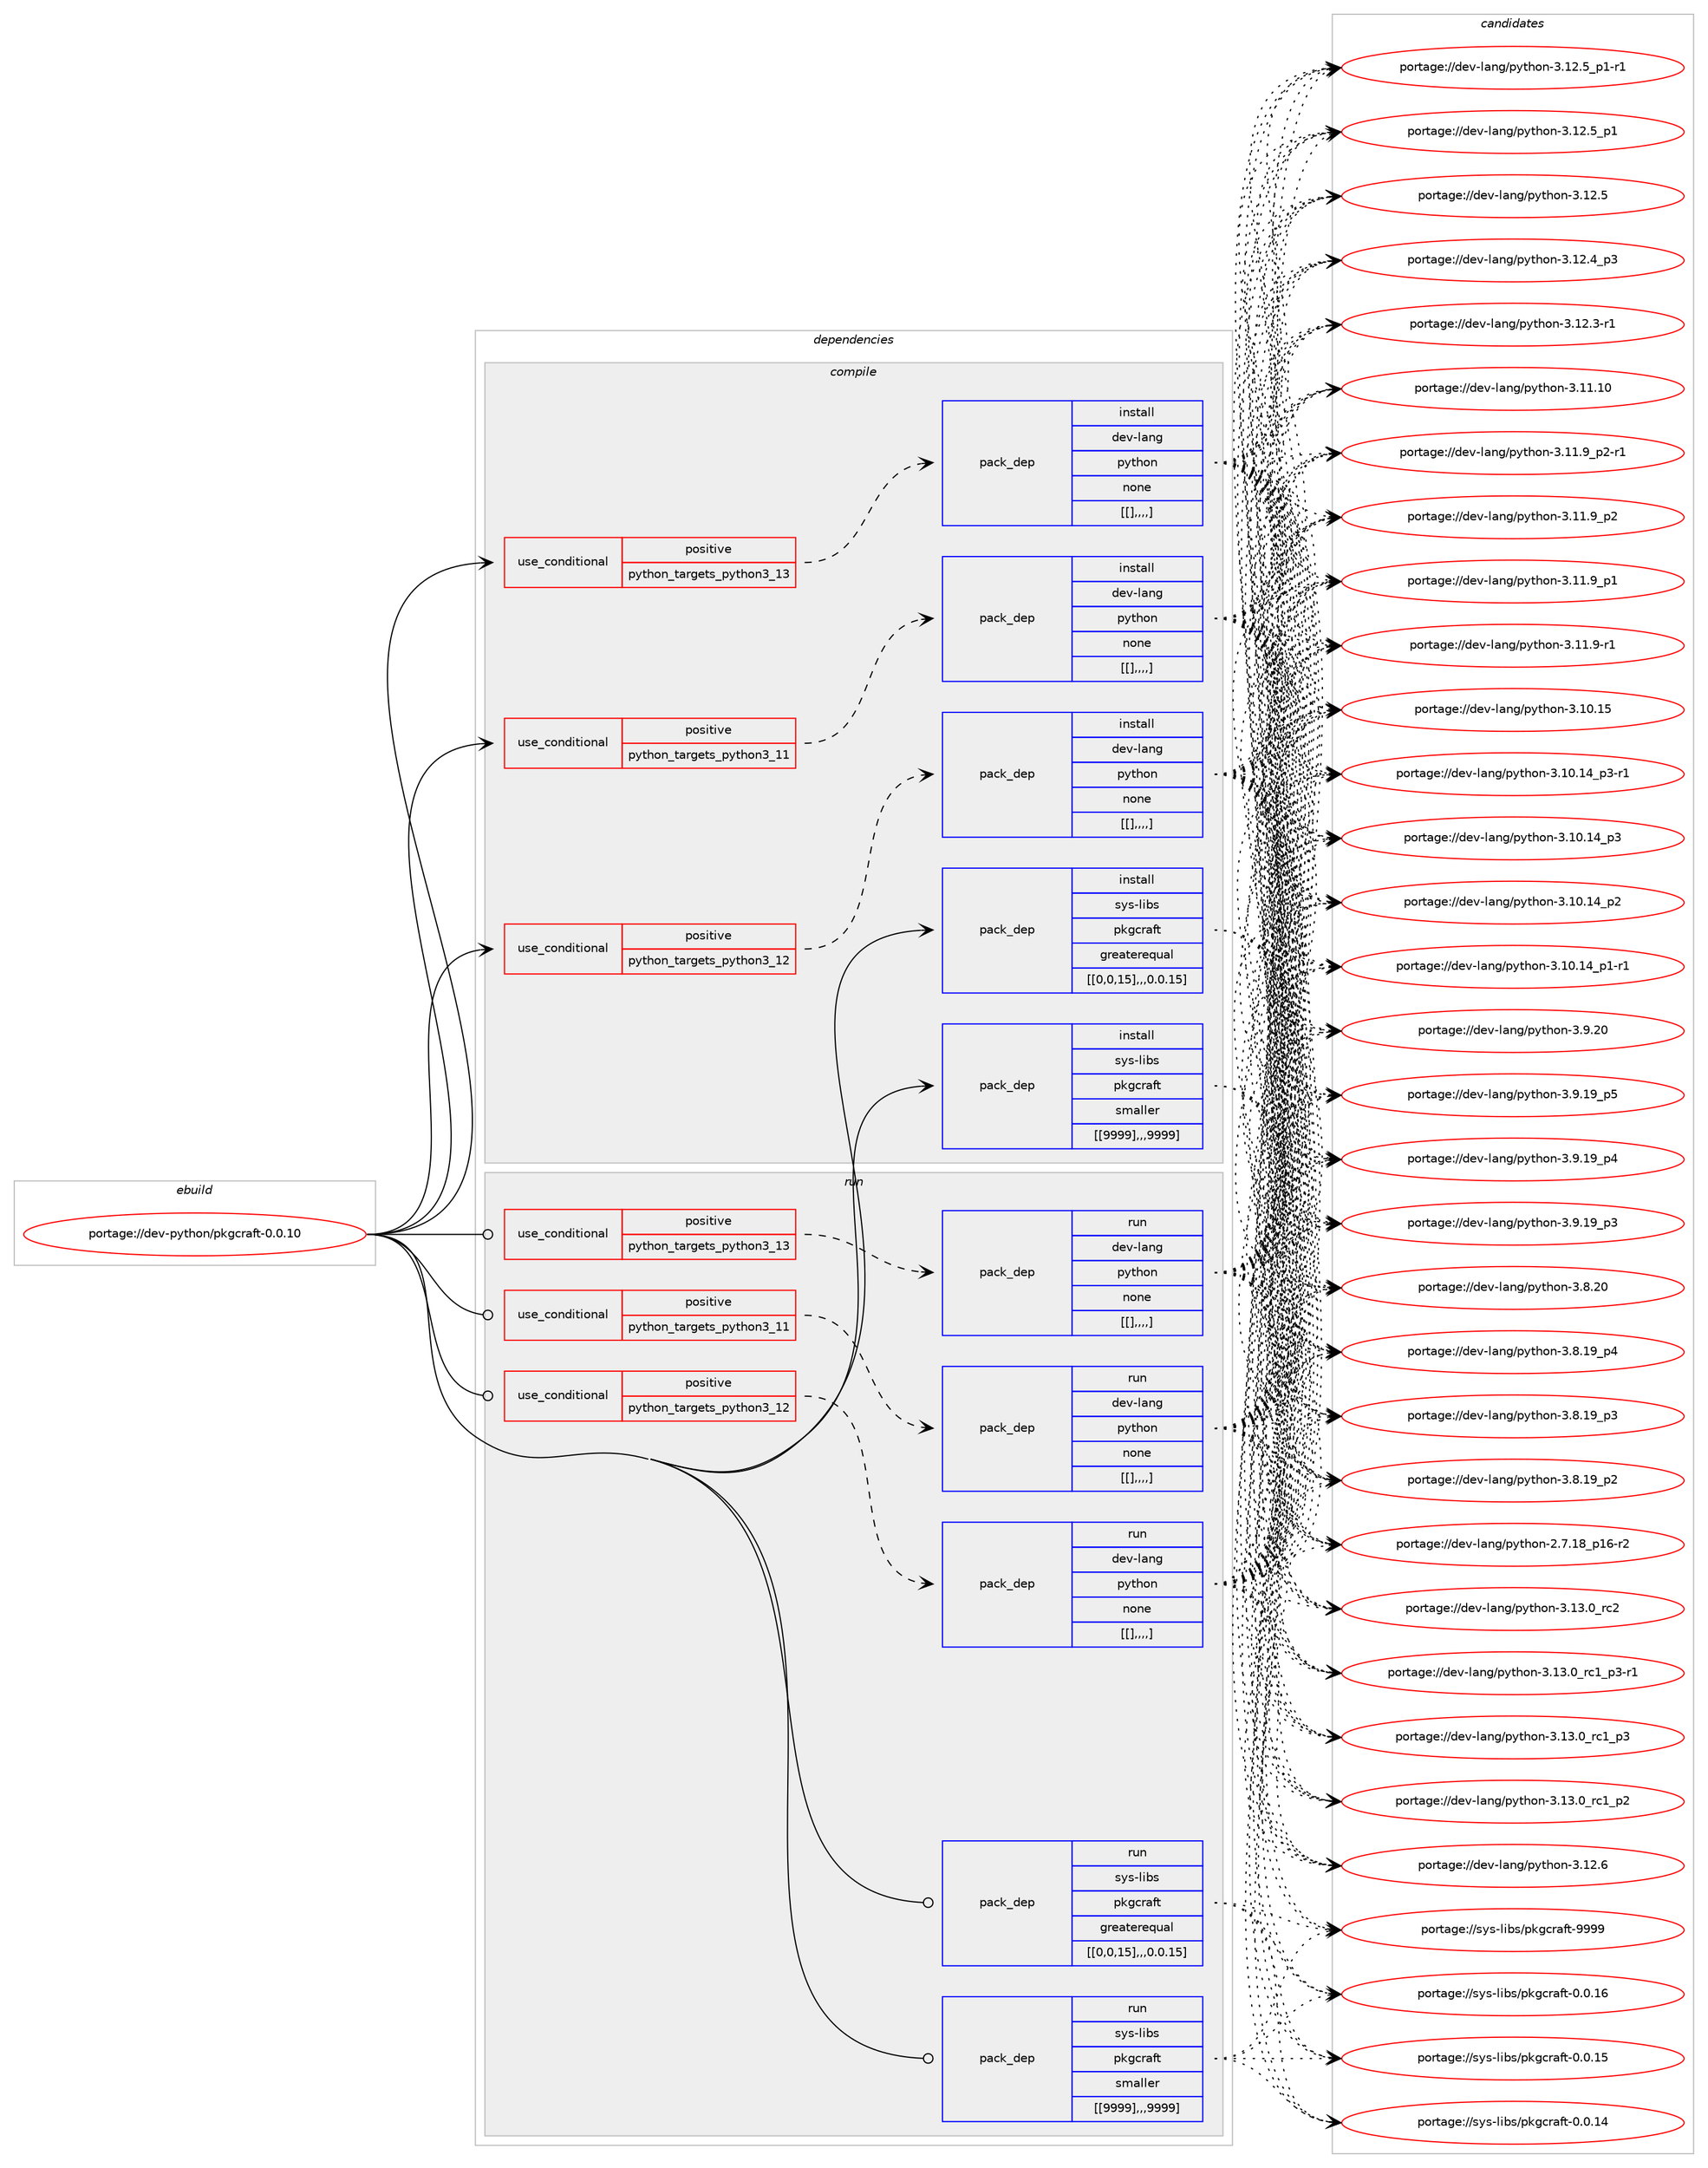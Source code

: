 digraph prolog {

# *************
# Graph options
# *************

newrank=true;
concentrate=true;
compound=true;
graph [rankdir=LR,fontname=Helvetica,fontsize=10,ranksep=1.5];#, ranksep=2.5, nodesep=0.2];
edge  [arrowhead=vee];
node  [fontname=Helvetica,fontsize=10];

# **********
# The ebuild
# **********

subgraph cluster_leftcol {
color=gray;
label=<<i>ebuild</i>>;
id [label="portage://dev-python/pkgcraft-0.0.10", color=red, width=4, href="../dev-python/pkgcraft-0.0.10.svg"];
}

# ****************
# The dependencies
# ****************

subgraph cluster_midcol {
color=gray;
label=<<i>dependencies</i>>;
subgraph cluster_compile {
fillcolor="#eeeeee";
style=filled;
label=<<i>compile</i>>;
subgraph cond36822 {
dependency155955 [label=<<TABLE BORDER="0" CELLBORDER="1" CELLSPACING="0" CELLPADDING="4"><TR><TD ROWSPAN="3" CELLPADDING="10">use_conditional</TD></TR><TR><TD>positive</TD></TR><TR><TD>python_targets_python3_11</TD></TR></TABLE>>, shape=none, color=red];
subgraph pack117913 {
dependency155956 [label=<<TABLE BORDER="0" CELLBORDER="1" CELLSPACING="0" CELLPADDING="4" WIDTH="220"><TR><TD ROWSPAN="6" CELLPADDING="30">pack_dep</TD></TR><TR><TD WIDTH="110">install</TD></TR><TR><TD>dev-lang</TD></TR><TR><TD>python</TD></TR><TR><TD>none</TD></TR><TR><TD>[[],,,,]</TD></TR></TABLE>>, shape=none, color=blue];
}
dependency155955:e -> dependency155956:w [weight=20,style="dashed",arrowhead="vee"];
}
id:e -> dependency155955:w [weight=20,style="solid",arrowhead="vee"];
subgraph cond36823 {
dependency155957 [label=<<TABLE BORDER="0" CELLBORDER="1" CELLSPACING="0" CELLPADDING="4"><TR><TD ROWSPAN="3" CELLPADDING="10">use_conditional</TD></TR><TR><TD>positive</TD></TR><TR><TD>python_targets_python3_12</TD></TR></TABLE>>, shape=none, color=red];
subgraph pack117914 {
dependency155958 [label=<<TABLE BORDER="0" CELLBORDER="1" CELLSPACING="0" CELLPADDING="4" WIDTH="220"><TR><TD ROWSPAN="6" CELLPADDING="30">pack_dep</TD></TR><TR><TD WIDTH="110">install</TD></TR><TR><TD>dev-lang</TD></TR><TR><TD>python</TD></TR><TR><TD>none</TD></TR><TR><TD>[[],,,,]</TD></TR></TABLE>>, shape=none, color=blue];
}
dependency155957:e -> dependency155958:w [weight=20,style="dashed",arrowhead="vee"];
}
id:e -> dependency155957:w [weight=20,style="solid",arrowhead="vee"];
subgraph cond36824 {
dependency155959 [label=<<TABLE BORDER="0" CELLBORDER="1" CELLSPACING="0" CELLPADDING="4"><TR><TD ROWSPAN="3" CELLPADDING="10">use_conditional</TD></TR><TR><TD>positive</TD></TR><TR><TD>python_targets_python3_13</TD></TR></TABLE>>, shape=none, color=red];
subgraph pack117915 {
dependency155960 [label=<<TABLE BORDER="0" CELLBORDER="1" CELLSPACING="0" CELLPADDING="4" WIDTH="220"><TR><TD ROWSPAN="6" CELLPADDING="30">pack_dep</TD></TR><TR><TD WIDTH="110">install</TD></TR><TR><TD>dev-lang</TD></TR><TR><TD>python</TD></TR><TR><TD>none</TD></TR><TR><TD>[[],,,,]</TD></TR></TABLE>>, shape=none, color=blue];
}
dependency155959:e -> dependency155960:w [weight=20,style="dashed",arrowhead="vee"];
}
id:e -> dependency155959:w [weight=20,style="solid",arrowhead="vee"];
subgraph pack117916 {
dependency155961 [label=<<TABLE BORDER="0" CELLBORDER="1" CELLSPACING="0" CELLPADDING="4" WIDTH="220"><TR><TD ROWSPAN="6" CELLPADDING="30">pack_dep</TD></TR><TR><TD WIDTH="110">install</TD></TR><TR><TD>sys-libs</TD></TR><TR><TD>pkgcraft</TD></TR><TR><TD>greaterequal</TD></TR><TR><TD>[[0,0,15],,,0.0.15]</TD></TR></TABLE>>, shape=none, color=blue];
}
id:e -> dependency155961:w [weight=20,style="solid",arrowhead="vee"];
subgraph pack117917 {
dependency155962 [label=<<TABLE BORDER="0" CELLBORDER="1" CELLSPACING="0" CELLPADDING="4" WIDTH="220"><TR><TD ROWSPAN="6" CELLPADDING="30">pack_dep</TD></TR><TR><TD WIDTH="110">install</TD></TR><TR><TD>sys-libs</TD></TR><TR><TD>pkgcraft</TD></TR><TR><TD>smaller</TD></TR><TR><TD>[[9999],,,9999]</TD></TR></TABLE>>, shape=none, color=blue];
}
id:e -> dependency155962:w [weight=20,style="solid",arrowhead="vee"];
}
subgraph cluster_compileandrun {
fillcolor="#eeeeee";
style=filled;
label=<<i>compile and run</i>>;
}
subgraph cluster_run {
fillcolor="#eeeeee";
style=filled;
label=<<i>run</i>>;
subgraph cond36825 {
dependency155963 [label=<<TABLE BORDER="0" CELLBORDER="1" CELLSPACING="0" CELLPADDING="4"><TR><TD ROWSPAN="3" CELLPADDING="10">use_conditional</TD></TR><TR><TD>positive</TD></TR><TR><TD>python_targets_python3_11</TD></TR></TABLE>>, shape=none, color=red];
subgraph pack117918 {
dependency155964 [label=<<TABLE BORDER="0" CELLBORDER="1" CELLSPACING="0" CELLPADDING="4" WIDTH="220"><TR><TD ROWSPAN="6" CELLPADDING="30">pack_dep</TD></TR><TR><TD WIDTH="110">run</TD></TR><TR><TD>dev-lang</TD></TR><TR><TD>python</TD></TR><TR><TD>none</TD></TR><TR><TD>[[],,,,]</TD></TR></TABLE>>, shape=none, color=blue];
}
dependency155963:e -> dependency155964:w [weight=20,style="dashed",arrowhead="vee"];
}
id:e -> dependency155963:w [weight=20,style="solid",arrowhead="odot"];
subgraph cond36826 {
dependency155965 [label=<<TABLE BORDER="0" CELLBORDER="1" CELLSPACING="0" CELLPADDING="4"><TR><TD ROWSPAN="3" CELLPADDING="10">use_conditional</TD></TR><TR><TD>positive</TD></TR><TR><TD>python_targets_python3_12</TD></TR></TABLE>>, shape=none, color=red];
subgraph pack117919 {
dependency155966 [label=<<TABLE BORDER="0" CELLBORDER="1" CELLSPACING="0" CELLPADDING="4" WIDTH="220"><TR><TD ROWSPAN="6" CELLPADDING="30">pack_dep</TD></TR><TR><TD WIDTH="110">run</TD></TR><TR><TD>dev-lang</TD></TR><TR><TD>python</TD></TR><TR><TD>none</TD></TR><TR><TD>[[],,,,]</TD></TR></TABLE>>, shape=none, color=blue];
}
dependency155965:e -> dependency155966:w [weight=20,style="dashed",arrowhead="vee"];
}
id:e -> dependency155965:w [weight=20,style="solid",arrowhead="odot"];
subgraph cond36827 {
dependency155967 [label=<<TABLE BORDER="0" CELLBORDER="1" CELLSPACING="0" CELLPADDING="4"><TR><TD ROWSPAN="3" CELLPADDING="10">use_conditional</TD></TR><TR><TD>positive</TD></TR><TR><TD>python_targets_python3_13</TD></TR></TABLE>>, shape=none, color=red];
subgraph pack117920 {
dependency155968 [label=<<TABLE BORDER="0" CELLBORDER="1" CELLSPACING="0" CELLPADDING="4" WIDTH="220"><TR><TD ROWSPAN="6" CELLPADDING="30">pack_dep</TD></TR><TR><TD WIDTH="110">run</TD></TR><TR><TD>dev-lang</TD></TR><TR><TD>python</TD></TR><TR><TD>none</TD></TR><TR><TD>[[],,,,]</TD></TR></TABLE>>, shape=none, color=blue];
}
dependency155967:e -> dependency155968:w [weight=20,style="dashed",arrowhead="vee"];
}
id:e -> dependency155967:w [weight=20,style="solid",arrowhead="odot"];
subgraph pack117921 {
dependency155969 [label=<<TABLE BORDER="0" CELLBORDER="1" CELLSPACING="0" CELLPADDING="4" WIDTH="220"><TR><TD ROWSPAN="6" CELLPADDING="30">pack_dep</TD></TR><TR><TD WIDTH="110">run</TD></TR><TR><TD>sys-libs</TD></TR><TR><TD>pkgcraft</TD></TR><TR><TD>greaterequal</TD></TR><TR><TD>[[0,0,15],,,0.0.15]</TD></TR></TABLE>>, shape=none, color=blue];
}
id:e -> dependency155969:w [weight=20,style="solid",arrowhead="odot"];
subgraph pack117922 {
dependency155970 [label=<<TABLE BORDER="0" CELLBORDER="1" CELLSPACING="0" CELLPADDING="4" WIDTH="220"><TR><TD ROWSPAN="6" CELLPADDING="30">pack_dep</TD></TR><TR><TD WIDTH="110">run</TD></TR><TR><TD>sys-libs</TD></TR><TR><TD>pkgcraft</TD></TR><TR><TD>smaller</TD></TR><TR><TD>[[9999],,,9999]</TD></TR></TABLE>>, shape=none, color=blue];
}
id:e -> dependency155970:w [weight=20,style="solid",arrowhead="odot"];
}
}

# **************
# The candidates
# **************

subgraph cluster_choices {
rank=same;
color=gray;
label=<<i>candidates</i>>;

subgraph choice117913 {
color=black;
nodesep=1;
choice10010111845108971101034711212111610411111045514649514648951149950 [label="portage://dev-lang/python-3.13.0_rc2", color=red, width=4,href="../dev-lang/python-3.13.0_rc2.svg"];
choice1001011184510897110103471121211161041111104551464951464895114994995112514511449 [label="portage://dev-lang/python-3.13.0_rc1_p3-r1", color=red, width=4,href="../dev-lang/python-3.13.0_rc1_p3-r1.svg"];
choice100101118451089711010347112121116104111110455146495146489511499499511251 [label="portage://dev-lang/python-3.13.0_rc1_p3", color=red, width=4,href="../dev-lang/python-3.13.0_rc1_p3.svg"];
choice100101118451089711010347112121116104111110455146495146489511499499511250 [label="portage://dev-lang/python-3.13.0_rc1_p2", color=red, width=4,href="../dev-lang/python-3.13.0_rc1_p2.svg"];
choice10010111845108971101034711212111610411111045514649504654 [label="portage://dev-lang/python-3.12.6", color=red, width=4,href="../dev-lang/python-3.12.6.svg"];
choice1001011184510897110103471121211161041111104551464950465395112494511449 [label="portage://dev-lang/python-3.12.5_p1-r1", color=red, width=4,href="../dev-lang/python-3.12.5_p1-r1.svg"];
choice100101118451089711010347112121116104111110455146495046539511249 [label="portage://dev-lang/python-3.12.5_p1", color=red, width=4,href="../dev-lang/python-3.12.5_p1.svg"];
choice10010111845108971101034711212111610411111045514649504653 [label="portage://dev-lang/python-3.12.5", color=red, width=4,href="../dev-lang/python-3.12.5.svg"];
choice100101118451089711010347112121116104111110455146495046529511251 [label="portage://dev-lang/python-3.12.4_p3", color=red, width=4,href="../dev-lang/python-3.12.4_p3.svg"];
choice100101118451089711010347112121116104111110455146495046514511449 [label="portage://dev-lang/python-3.12.3-r1", color=red, width=4,href="../dev-lang/python-3.12.3-r1.svg"];
choice1001011184510897110103471121211161041111104551464949464948 [label="portage://dev-lang/python-3.11.10", color=red, width=4,href="../dev-lang/python-3.11.10.svg"];
choice1001011184510897110103471121211161041111104551464949465795112504511449 [label="portage://dev-lang/python-3.11.9_p2-r1", color=red, width=4,href="../dev-lang/python-3.11.9_p2-r1.svg"];
choice100101118451089711010347112121116104111110455146494946579511250 [label="portage://dev-lang/python-3.11.9_p2", color=red, width=4,href="../dev-lang/python-3.11.9_p2.svg"];
choice100101118451089711010347112121116104111110455146494946579511249 [label="portage://dev-lang/python-3.11.9_p1", color=red, width=4,href="../dev-lang/python-3.11.9_p1.svg"];
choice100101118451089711010347112121116104111110455146494946574511449 [label="portage://dev-lang/python-3.11.9-r1", color=red, width=4,href="../dev-lang/python-3.11.9-r1.svg"];
choice1001011184510897110103471121211161041111104551464948464953 [label="portage://dev-lang/python-3.10.15", color=red, width=4,href="../dev-lang/python-3.10.15.svg"];
choice100101118451089711010347112121116104111110455146494846495295112514511449 [label="portage://dev-lang/python-3.10.14_p3-r1", color=red, width=4,href="../dev-lang/python-3.10.14_p3-r1.svg"];
choice10010111845108971101034711212111610411111045514649484649529511251 [label="portage://dev-lang/python-3.10.14_p3", color=red, width=4,href="../dev-lang/python-3.10.14_p3.svg"];
choice10010111845108971101034711212111610411111045514649484649529511250 [label="portage://dev-lang/python-3.10.14_p2", color=red, width=4,href="../dev-lang/python-3.10.14_p2.svg"];
choice100101118451089711010347112121116104111110455146494846495295112494511449 [label="portage://dev-lang/python-3.10.14_p1-r1", color=red, width=4,href="../dev-lang/python-3.10.14_p1-r1.svg"];
choice10010111845108971101034711212111610411111045514657465048 [label="portage://dev-lang/python-3.9.20", color=red, width=4,href="../dev-lang/python-3.9.20.svg"];
choice100101118451089711010347112121116104111110455146574649579511253 [label="portage://dev-lang/python-3.9.19_p5", color=red, width=4,href="../dev-lang/python-3.9.19_p5.svg"];
choice100101118451089711010347112121116104111110455146574649579511252 [label="portage://dev-lang/python-3.9.19_p4", color=red, width=4,href="../dev-lang/python-3.9.19_p4.svg"];
choice100101118451089711010347112121116104111110455146574649579511251 [label="portage://dev-lang/python-3.9.19_p3", color=red, width=4,href="../dev-lang/python-3.9.19_p3.svg"];
choice10010111845108971101034711212111610411111045514656465048 [label="portage://dev-lang/python-3.8.20", color=red, width=4,href="../dev-lang/python-3.8.20.svg"];
choice100101118451089711010347112121116104111110455146564649579511252 [label="portage://dev-lang/python-3.8.19_p4", color=red, width=4,href="../dev-lang/python-3.8.19_p4.svg"];
choice100101118451089711010347112121116104111110455146564649579511251 [label="portage://dev-lang/python-3.8.19_p3", color=red, width=4,href="../dev-lang/python-3.8.19_p3.svg"];
choice100101118451089711010347112121116104111110455146564649579511250 [label="portage://dev-lang/python-3.8.19_p2", color=red, width=4,href="../dev-lang/python-3.8.19_p2.svg"];
choice100101118451089711010347112121116104111110455046554649569511249544511450 [label="portage://dev-lang/python-2.7.18_p16-r2", color=red, width=4,href="../dev-lang/python-2.7.18_p16-r2.svg"];
dependency155956:e -> choice10010111845108971101034711212111610411111045514649514648951149950:w [style=dotted,weight="100"];
dependency155956:e -> choice1001011184510897110103471121211161041111104551464951464895114994995112514511449:w [style=dotted,weight="100"];
dependency155956:e -> choice100101118451089711010347112121116104111110455146495146489511499499511251:w [style=dotted,weight="100"];
dependency155956:e -> choice100101118451089711010347112121116104111110455146495146489511499499511250:w [style=dotted,weight="100"];
dependency155956:e -> choice10010111845108971101034711212111610411111045514649504654:w [style=dotted,weight="100"];
dependency155956:e -> choice1001011184510897110103471121211161041111104551464950465395112494511449:w [style=dotted,weight="100"];
dependency155956:e -> choice100101118451089711010347112121116104111110455146495046539511249:w [style=dotted,weight="100"];
dependency155956:e -> choice10010111845108971101034711212111610411111045514649504653:w [style=dotted,weight="100"];
dependency155956:e -> choice100101118451089711010347112121116104111110455146495046529511251:w [style=dotted,weight="100"];
dependency155956:e -> choice100101118451089711010347112121116104111110455146495046514511449:w [style=dotted,weight="100"];
dependency155956:e -> choice1001011184510897110103471121211161041111104551464949464948:w [style=dotted,weight="100"];
dependency155956:e -> choice1001011184510897110103471121211161041111104551464949465795112504511449:w [style=dotted,weight="100"];
dependency155956:e -> choice100101118451089711010347112121116104111110455146494946579511250:w [style=dotted,weight="100"];
dependency155956:e -> choice100101118451089711010347112121116104111110455146494946579511249:w [style=dotted,weight="100"];
dependency155956:e -> choice100101118451089711010347112121116104111110455146494946574511449:w [style=dotted,weight="100"];
dependency155956:e -> choice1001011184510897110103471121211161041111104551464948464953:w [style=dotted,weight="100"];
dependency155956:e -> choice100101118451089711010347112121116104111110455146494846495295112514511449:w [style=dotted,weight="100"];
dependency155956:e -> choice10010111845108971101034711212111610411111045514649484649529511251:w [style=dotted,weight="100"];
dependency155956:e -> choice10010111845108971101034711212111610411111045514649484649529511250:w [style=dotted,weight="100"];
dependency155956:e -> choice100101118451089711010347112121116104111110455146494846495295112494511449:w [style=dotted,weight="100"];
dependency155956:e -> choice10010111845108971101034711212111610411111045514657465048:w [style=dotted,weight="100"];
dependency155956:e -> choice100101118451089711010347112121116104111110455146574649579511253:w [style=dotted,weight="100"];
dependency155956:e -> choice100101118451089711010347112121116104111110455146574649579511252:w [style=dotted,weight="100"];
dependency155956:e -> choice100101118451089711010347112121116104111110455146574649579511251:w [style=dotted,weight="100"];
dependency155956:e -> choice10010111845108971101034711212111610411111045514656465048:w [style=dotted,weight="100"];
dependency155956:e -> choice100101118451089711010347112121116104111110455146564649579511252:w [style=dotted,weight="100"];
dependency155956:e -> choice100101118451089711010347112121116104111110455146564649579511251:w [style=dotted,weight="100"];
dependency155956:e -> choice100101118451089711010347112121116104111110455146564649579511250:w [style=dotted,weight="100"];
dependency155956:e -> choice100101118451089711010347112121116104111110455046554649569511249544511450:w [style=dotted,weight="100"];
}
subgraph choice117914 {
color=black;
nodesep=1;
choice10010111845108971101034711212111610411111045514649514648951149950 [label="portage://dev-lang/python-3.13.0_rc2", color=red, width=4,href="../dev-lang/python-3.13.0_rc2.svg"];
choice1001011184510897110103471121211161041111104551464951464895114994995112514511449 [label="portage://dev-lang/python-3.13.0_rc1_p3-r1", color=red, width=4,href="../dev-lang/python-3.13.0_rc1_p3-r1.svg"];
choice100101118451089711010347112121116104111110455146495146489511499499511251 [label="portage://dev-lang/python-3.13.0_rc1_p3", color=red, width=4,href="../dev-lang/python-3.13.0_rc1_p3.svg"];
choice100101118451089711010347112121116104111110455146495146489511499499511250 [label="portage://dev-lang/python-3.13.0_rc1_p2", color=red, width=4,href="../dev-lang/python-3.13.0_rc1_p2.svg"];
choice10010111845108971101034711212111610411111045514649504654 [label="portage://dev-lang/python-3.12.6", color=red, width=4,href="../dev-lang/python-3.12.6.svg"];
choice1001011184510897110103471121211161041111104551464950465395112494511449 [label="portage://dev-lang/python-3.12.5_p1-r1", color=red, width=4,href="../dev-lang/python-3.12.5_p1-r1.svg"];
choice100101118451089711010347112121116104111110455146495046539511249 [label="portage://dev-lang/python-3.12.5_p1", color=red, width=4,href="../dev-lang/python-3.12.5_p1.svg"];
choice10010111845108971101034711212111610411111045514649504653 [label="portage://dev-lang/python-3.12.5", color=red, width=4,href="../dev-lang/python-3.12.5.svg"];
choice100101118451089711010347112121116104111110455146495046529511251 [label="portage://dev-lang/python-3.12.4_p3", color=red, width=4,href="../dev-lang/python-3.12.4_p3.svg"];
choice100101118451089711010347112121116104111110455146495046514511449 [label="portage://dev-lang/python-3.12.3-r1", color=red, width=4,href="../dev-lang/python-3.12.3-r1.svg"];
choice1001011184510897110103471121211161041111104551464949464948 [label="portage://dev-lang/python-3.11.10", color=red, width=4,href="../dev-lang/python-3.11.10.svg"];
choice1001011184510897110103471121211161041111104551464949465795112504511449 [label="portage://dev-lang/python-3.11.9_p2-r1", color=red, width=4,href="../dev-lang/python-3.11.9_p2-r1.svg"];
choice100101118451089711010347112121116104111110455146494946579511250 [label="portage://dev-lang/python-3.11.9_p2", color=red, width=4,href="../dev-lang/python-3.11.9_p2.svg"];
choice100101118451089711010347112121116104111110455146494946579511249 [label="portage://dev-lang/python-3.11.9_p1", color=red, width=4,href="../dev-lang/python-3.11.9_p1.svg"];
choice100101118451089711010347112121116104111110455146494946574511449 [label="portage://dev-lang/python-3.11.9-r1", color=red, width=4,href="../dev-lang/python-3.11.9-r1.svg"];
choice1001011184510897110103471121211161041111104551464948464953 [label="portage://dev-lang/python-3.10.15", color=red, width=4,href="../dev-lang/python-3.10.15.svg"];
choice100101118451089711010347112121116104111110455146494846495295112514511449 [label="portage://dev-lang/python-3.10.14_p3-r1", color=red, width=4,href="../dev-lang/python-3.10.14_p3-r1.svg"];
choice10010111845108971101034711212111610411111045514649484649529511251 [label="portage://dev-lang/python-3.10.14_p3", color=red, width=4,href="../dev-lang/python-3.10.14_p3.svg"];
choice10010111845108971101034711212111610411111045514649484649529511250 [label="portage://dev-lang/python-3.10.14_p2", color=red, width=4,href="../dev-lang/python-3.10.14_p2.svg"];
choice100101118451089711010347112121116104111110455146494846495295112494511449 [label="portage://dev-lang/python-3.10.14_p1-r1", color=red, width=4,href="../dev-lang/python-3.10.14_p1-r1.svg"];
choice10010111845108971101034711212111610411111045514657465048 [label="portage://dev-lang/python-3.9.20", color=red, width=4,href="../dev-lang/python-3.9.20.svg"];
choice100101118451089711010347112121116104111110455146574649579511253 [label="portage://dev-lang/python-3.9.19_p5", color=red, width=4,href="../dev-lang/python-3.9.19_p5.svg"];
choice100101118451089711010347112121116104111110455146574649579511252 [label="portage://dev-lang/python-3.9.19_p4", color=red, width=4,href="../dev-lang/python-3.9.19_p4.svg"];
choice100101118451089711010347112121116104111110455146574649579511251 [label="portage://dev-lang/python-3.9.19_p3", color=red, width=4,href="../dev-lang/python-3.9.19_p3.svg"];
choice10010111845108971101034711212111610411111045514656465048 [label="portage://dev-lang/python-3.8.20", color=red, width=4,href="../dev-lang/python-3.8.20.svg"];
choice100101118451089711010347112121116104111110455146564649579511252 [label="portage://dev-lang/python-3.8.19_p4", color=red, width=4,href="../dev-lang/python-3.8.19_p4.svg"];
choice100101118451089711010347112121116104111110455146564649579511251 [label="portage://dev-lang/python-3.8.19_p3", color=red, width=4,href="../dev-lang/python-3.8.19_p3.svg"];
choice100101118451089711010347112121116104111110455146564649579511250 [label="portage://dev-lang/python-3.8.19_p2", color=red, width=4,href="../dev-lang/python-3.8.19_p2.svg"];
choice100101118451089711010347112121116104111110455046554649569511249544511450 [label="portage://dev-lang/python-2.7.18_p16-r2", color=red, width=4,href="../dev-lang/python-2.7.18_p16-r2.svg"];
dependency155958:e -> choice10010111845108971101034711212111610411111045514649514648951149950:w [style=dotted,weight="100"];
dependency155958:e -> choice1001011184510897110103471121211161041111104551464951464895114994995112514511449:w [style=dotted,weight="100"];
dependency155958:e -> choice100101118451089711010347112121116104111110455146495146489511499499511251:w [style=dotted,weight="100"];
dependency155958:e -> choice100101118451089711010347112121116104111110455146495146489511499499511250:w [style=dotted,weight="100"];
dependency155958:e -> choice10010111845108971101034711212111610411111045514649504654:w [style=dotted,weight="100"];
dependency155958:e -> choice1001011184510897110103471121211161041111104551464950465395112494511449:w [style=dotted,weight="100"];
dependency155958:e -> choice100101118451089711010347112121116104111110455146495046539511249:w [style=dotted,weight="100"];
dependency155958:e -> choice10010111845108971101034711212111610411111045514649504653:w [style=dotted,weight="100"];
dependency155958:e -> choice100101118451089711010347112121116104111110455146495046529511251:w [style=dotted,weight="100"];
dependency155958:e -> choice100101118451089711010347112121116104111110455146495046514511449:w [style=dotted,weight="100"];
dependency155958:e -> choice1001011184510897110103471121211161041111104551464949464948:w [style=dotted,weight="100"];
dependency155958:e -> choice1001011184510897110103471121211161041111104551464949465795112504511449:w [style=dotted,weight="100"];
dependency155958:e -> choice100101118451089711010347112121116104111110455146494946579511250:w [style=dotted,weight="100"];
dependency155958:e -> choice100101118451089711010347112121116104111110455146494946579511249:w [style=dotted,weight="100"];
dependency155958:e -> choice100101118451089711010347112121116104111110455146494946574511449:w [style=dotted,weight="100"];
dependency155958:e -> choice1001011184510897110103471121211161041111104551464948464953:w [style=dotted,weight="100"];
dependency155958:e -> choice100101118451089711010347112121116104111110455146494846495295112514511449:w [style=dotted,weight="100"];
dependency155958:e -> choice10010111845108971101034711212111610411111045514649484649529511251:w [style=dotted,weight="100"];
dependency155958:e -> choice10010111845108971101034711212111610411111045514649484649529511250:w [style=dotted,weight="100"];
dependency155958:e -> choice100101118451089711010347112121116104111110455146494846495295112494511449:w [style=dotted,weight="100"];
dependency155958:e -> choice10010111845108971101034711212111610411111045514657465048:w [style=dotted,weight="100"];
dependency155958:e -> choice100101118451089711010347112121116104111110455146574649579511253:w [style=dotted,weight="100"];
dependency155958:e -> choice100101118451089711010347112121116104111110455146574649579511252:w [style=dotted,weight="100"];
dependency155958:e -> choice100101118451089711010347112121116104111110455146574649579511251:w [style=dotted,weight="100"];
dependency155958:e -> choice10010111845108971101034711212111610411111045514656465048:w [style=dotted,weight="100"];
dependency155958:e -> choice100101118451089711010347112121116104111110455146564649579511252:w [style=dotted,weight="100"];
dependency155958:e -> choice100101118451089711010347112121116104111110455146564649579511251:w [style=dotted,weight="100"];
dependency155958:e -> choice100101118451089711010347112121116104111110455146564649579511250:w [style=dotted,weight="100"];
dependency155958:e -> choice100101118451089711010347112121116104111110455046554649569511249544511450:w [style=dotted,weight="100"];
}
subgraph choice117915 {
color=black;
nodesep=1;
choice10010111845108971101034711212111610411111045514649514648951149950 [label="portage://dev-lang/python-3.13.0_rc2", color=red, width=4,href="../dev-lang/python-3.13.0_rc2.svg"];
choice1001011184510897110103471121211161041111104551464951464895114994995112514511449 [label="portage://dev-lang/python-3.13.0_rc1_p3-r1", color=red, width=4,href="../dev-lang/python-3.13.0_rc1_p3-r1.svg"];
choice100101118451089711010347112121116104111110455146495146489511499499511251 [label="portage://dev-lang/python-3.13.0_rc1_p3", color=red, width=4,href="../dev-lang/python-3.13.0_rc1_p3.svg"];
choice100101118451089711010347112121116104111110455146495146489511499499511250 [label="portage://dev-lang/python-3.13.0_rc1_p2", color=red, width=4,href="../dev-lang/python-3.13.0_rc1_p2.svg"];
choice10010111845108971101034711212111610411111045514649504654 [label="portage://dev-lang/python-3.12.6", color=red, width=4,href="../dev-lang/python-3.12.6.svg"];
choice1001011184510897110103471121211161041111104551464950465395112494511449 [label="portage://dev-lang/python-3.12.5_p1-r1", color=red, width=4,href="../dev-lang/python-3.12.5_p1-r1.svg"];
choice100101118451089711010347112121116104111110455146495046539511249 [label="portage://dev-lang/python-3.12.5_p1", color=red, width=4,href="../dev-lang/python-3.12.5_p1.svg"];
choice10010111845108971101034711212111610411111045514649504653 [label="portage://dev-lang/python-3.12.5", color=red, width=4,href="../dev-lang/python-3.12.5.svg"];
choice100101118451089711010347112121116104111110455146495046529511251 [label="portage://dev-lang/python-3.12.4_p3", color=red, width=4,href="../dev-lang/python-3.12.4_p3.svg"];
choice100101118451089711010347112121116104111110455146495046514511449 [label="portage://dev-lang/python-3.12.3-r1", color=red, width=4,href="../dev-lang/python-3.12.3-r1.svg"];
choice1001011184510897110103471121211161041111104551464949464948 [label="portage://dev-lang/python-3.11.10", color=red, width=4,href="../dev-lang/python-3.11.10.svg"];
choice1001011184510897110103471121211161041111104551464949465795112504511449 [label="portage://dev-lang/python-3.11.9_p2-r1", color=red, width=4,href="../dev-lang/python-3.11.9_p2-r1.svg"];
choice100101118451089711010347112121116104111110455146494946579511250 [label="portage://dev-lang/python-3.11.9_p2", color=red, width=4,href="../dev-lang/python-3.11.9_p2.svg"];
choice100101118451089711010347112121116104111110455146494946579511249 [label="portage://dev-lang/python-3.11.9_p1", color=red, width=4,href="../dev-lang/python-3.11.9_p1.svg"];
choice100101118451089711010347112121116104111110455146494946574511449 [label="portage://dev-lang/python-3.11.9-r1", color=red, width=4,href="../dev-lang/python-3.11.9-r1.svg"];
choice1001011184510897110103471121211161041111104551464948464953 [label="portage://dev-lang/python-3.10.15", color=red, width=4,href="../dev-lang/python-3.10.15.svg"];
choice100101118451089711010347112121116104111110455146494846495295112514511449 [label="portage://dev-lang/python-3.10.14_p3-r1", color=red, width=4,href="../dev-lang/python-3.10.14_p3-r1.svg"];
choice10010111845108971101034711212111610411111045514649484649529511251 [label="portage://dev-lang/python-3.10.14_p3", color=red, width=4,href="../dev-lang/python-3.10.14_p3.svg"];
choice10010111845108971101034711212111610411111045514649484649529511250 [label="portage://dev-lang/python-3.10.14_p2", color=red, width=4,href="../dev-lang/python-3.10.14_p2.svg"];
choice100101118451089711010347112121116104111110455146494846495295112494511449 [label="portage://dev-lang/python-3.10.14_p1-r1", color=red, width=4,href="../dev-lang/python-3.10.14_p1-r1.svg"];
choice10010111845108971101034711212111610411111045514657465048 [label="portage://dev-lang/python-3.9.20", color=red, width=4,href="../dev-lang/python-3.9.20.svg"];
choice100101118451089711010347112121116104111110455146574649579511253 [label="portage://dev-lang/python-3.9.19_p5", color=red, width=4,href="../dev-lang/python-3.9.19_p5.svg"];
choice100101118451089711010347112121116104111110455146574649579511252 [label="portage://dev-lang/python-3.9.19_p4", color=red, width=4,href="../dev-lang/python-3.9.19_p4.svg"];
choice100101118451089711010347112121116104111110455146574649579511251 [label="portage://dev-lang/python-3.9.19_p3", color=red, width=4,href="../dev-lang/python-3.9.19_p3.svg"];
choice10010111845108971101034711212111610411111045514656465048 [label="portage://dev-lang/python-3.8.20", color=red, width=4,href="../dev-lang/python-3.8.20.svg"];
choice100101118451089711010347112121116104111110455146564649579511252 [label="portage://dev-lang/python-3.8.19_p4", color=red, width=4,href="../dev-lang/python-3.8.19_p4.svg"];
choice100101118451089711010347112121116104111110455146564649579511251 [label="portage://dev-lang/python-3.8.19_p3", color=red, width=4,href="../dev-lang/python-3.8.19_p3.svg"];
choice100101118451089711010347112121116104111110455146564649579511250 [label="portage://dev-lang/python-3.8.19_p2", color=red, width=4,href="../dev-lang/python-3.8.19_p2.svg"];
choice100101118451089711010347112121116104111110455046554649569511249544511450 [label="portage://dev-lang/python-2.7.18_p16-r2", color=red, width=4,href="../dev-lang/python-2.7.18_p16-r2.svg"];
dependency155960:e -> choice10010111845108971101034711212111610411111045514649514648951149950:w [style=dotted,weight="100"];
dependency155960:e -> choice1001011184510897110103471121211161041111104551464951464895114994995112514511449:w [style=dotted,weight="100"];
dependency155960:e -> choice100101118451089711010347112121116104111110455146495146489511499499511251:w [style=dotted,weight="100"];
dependency155960:e -> choice100101118451089711010347112121116104111110455146495146489511499499511250:w [style=dotted,weight="100"];
dependency155960:e -> choice10010111845108971101034711212111610411111045514649504654:w [style=dotted,weight="100"];
dependency155960:e -> choice1001011184510897110103471121211161041111104551464950465395112494511449:w [style=dotted,weight="100"];
dependency155960:e -> choice100101118451089711010347112121116104111110455146495046539511249:w [style=dotted,weight="100"];
dependency155960:e -> choice10010111845108971101034711212111610411111045514649504653:w [style=dotted,weight="100"];
dependency155960:e -> choice100101118451089711010347112121116104111110455146495046529511251:w [style=dotted,weight="100"];
dependency155960:e -> choice100101118451089711010347112121116104111110455146495046514511449:w [style=dotted,weight="100"];
dependency155960:e -> choice1001011184510897110103471121211161041111104551464949464948:w [style=dotted,weight="100"];
dependency155960:e -> choice1001011184510897110103471121211161041111104551464949465795112504511449:w [style=dotted,weight="100"];
dependency155960:e -> choice100101118451089711010347112121116104111110455146494946579511250:w [style=dotted,weight="100"];
dependency155960:e -> choice100101118451089711010347112121116104111110455146494946579511249:w [style=dotted,weight="100"];
dependency155960:e -> choice100101118451089711010347112121116104111110455146494946574511449:w [style=dotted,weight="100"];
dependency155960:e -> choice1001011184510897110103471121211161041111104551464948464953:w [style=dotted,weight="100"];
dependency155960:e -> choice100101118451089711010347112121116104111110455146494846495295112514511449:w [style=dotted,weight="100"];
dependency155960:e -> choice10010111845108971101034711212111610411111045514649484649529511251:w [style=dotted,weight="100"];
dependency155960:e -> choice10010111845108971101034711212111610411111045514649484649529511250:w [style=dotted,weight="100"];
dependency155960:e -> choice100101118451089711010347112121116104111110455146494846495295112494511449:w [style=dotted,weight="100"];
dependency155960:e -> choice10010111845108971101034711212111610411111045514657465048:w [style=dotted,weight="100"];
dependency155960:e -> choice100101118451089711010347112121116104111110455146574649579511253:w [style=dotted,weight="100"];
dependency155960:e -> choice100101118451089711010347112121116104111110455146574649579511252:w [style=dotted,weight="100"];
dependency155960:e -> choice100101118451089711010347112121116104111110455146574649579511251:w [style=dotted,weight="100"];
dependency155960:e -> choice10010111845108971101034711212111610411111045514656465048:w [style=dotted,weight="100"];
dependency155960:e -> choice100101118451089711010347112121116104111110455146564649579511252:w [style=dotted,weight="100"];
dependency155960:e -> choice100101118451089711010347112121116104111110455146564649579511251:w [style=dotted,weight="100"];
dependency155960:e -> choice100101118451089711010347112121116104111110455146564649579511250:w [style=dotted,weight="100"];
dependency155960:e -> choice100101118451089711010347112121116104111110455046554649569511249544511450:w [style=dotted,weight="100"];
}
subgraph choice117916 {
color=black;
nodesep=1;
choice11512111545108105981154711210710399114971021164557575757 [label="portage://sys-libs/pkgcraft-9999", color=red, width=4,href="../sys-libs/pkgcraft-9999.svg"];
choice115121115451081059811547112107103991149710211645484648464954 [label="portage://sys-libs/pkgcraft-0.0.16", color=red, width=4,href="../sys-libs/pkgcraft-0.0.16.svg"];
choice115121115451081059811547112107103991149710211645484648464953 [label="portage://sys-libs/pkgcraft-0.0.15", color=red, width=4,href="../sys-libs/pkgcraft-0.0.15.svg"];
choice115121115451081059811547112107103991149710211645484648464952 [label="portage://sys-libs/pkgcraft-0.0.14", color=red, width=4,href="../sys-libs/pkgcraft-0.0.14.svg"];
dependency155961:e -> choice11512111545108105981154711210710399114971021164557575757:w [style=dotted,weight="100"];
dependency155961:e -> choice115121115451081059811547112107103991149710211645484648464954:w [style=dotted,weight="100"];
dependency155961:e -> choice115121115451081059811547112107103991149710211645484648464953:w [style=dotted,weight="100"];
dependency155961:e -> choice115121115451081059811547112107103991149710211645484648464952:w [style=dotted,weight="100"];
}
subgraph choice117917 {
color=black;
nodesep=1;
choice11512111545108105981154711210710399114971021164557575757 [label="portage://sys-libs/pkgcraft-9999", color=red, width=4,href="../sys-libs/pkgcraft-9999.svg"];
choice115121115451081059811547112107103991149710211645484648464954 [label="portage://sys-libs/pkgcraft-0.0.16", color=red, width=4,href="../sys-libs/pkgcraft-0.0.16.svg"];
choice115121115451081059811547112107103991149710211645484648464953 [label="portage://sys-libs/pkgcraft-0.0.15", color=red, width=4,href="../sys-libs/pkgcraft-0.0.15.svg"];
choice115121115451081059811547112107103991149710211645484648464952 [label="portage://sys-libs/pkgcraft-0.0.14", color=red, width=4,href="../sys-libs/pkgcraft-0.0.14.svg"];
dependency155962:e -> choice11512111545108105981154711210710399114971021164557575757:w [style=dotted,weight="100"];
dependency155962:e -> choice115121115451081059811547112107103991149710211645484648464954:w [style=dotted,weight="100"];
dependency155962:e -> choice115121115451081059811547112107103991149710211645484648464953:w [style=dotted,weight="100"];
dependency155962:e -> choice115121115451081059811547112107103991149710211645484648464952:w [style=dotted,weight="100"];
}
subgraph choice117918 {
color=black;
nodesep=1;
choice10010111845108971101034711212111610411111045514649514648951149950 [label="portage://dev-lang/python-3.13.0_rc2", color=red, width=4,href="../dev-lang/python-3.13.0_rc2.svg"];
choice1001011184510897110103471121211161041111104551464951464895114994995112514511449 [label="portage://dev-lang/python-3.13.0_rc1_p3-r1", color=red, width=4,href="../dev-lang/python-3.13.0_rc1_p3-r1.svg"];
choice100101118451089711010347112121116104111110455146495146489511499499511251 [label="portage://dev-lang/python-3.13.0_rc1_p3", color=red, width=4,href="../dev-lang/python-3.13.0_rc1_p3.svg"];
choice100101118451089711010347112121116104111110455146495146489511499499511250 [label="portage://dev-lang/python-3.13.0_rc1_p2", color=red, width=4,href="../dev-lang/python-3.13.0_rc1_p2.svg"];
choice10010111845108971101034711212111610411111045514649504654 [label="portage://dev-lang/python-3.12.6", color=red, width=4,href="../dev-lang/python-3.12.6.svg"];
choice1001011184510897110103471121211161041111104551464950465395112494511449 [label="portage://dev-lang/python-3.12.5_p1-r1", color=red, width=4,href="../dev-lang/python-3.12.5_p1-r1.svg"];
choice100101118451089711010347112121116104111110455146495046539511249 [label="portage://dev-lang/python-3.12.5_p1", color=red, width=4,href="../dev-lang/python-3.12.5_p1.svg"];
choice10010111845108971101034711212111610411111045514649504653 [label="portage://dev-lang/python-3.12.5", color=red, width=4,href="../dev-lang/python-3.12.5.svg"];
choice100101118451089711010347112121116104111110455146495046529511251 [label="portage://dev-lang/python-3.12.4_p3", color=red, width=4,href="../dev-lang/python-3.12.4_p3.svg"];
choice100101118451089711010347112121116104111110455146495046514511449 [label="portage://dev-lang/python-3.12.3-r1", color=red, width=4,href="../dev-lang/python-3.12.3-r1.svg"];
choice1001011184510897110103471121211161041111104551464949464948 [label="portage://dev-lang/python-3.11.10", color=red, width=4,href="../dev-lang/python-3.11.10.svg"];
choice1001011184510897110103471121211161041111104551464949465795112504511449 [label="portage://dev-lang/python-3.11.9_p2-r1", color=red, width=4,href="../dev-lang/python-3.11.9_p2-r1.svg"];
choice100101118451089711010347112121116104111110455146494946579511250 [label="portage://dev-lang/python-3.11.9_p2", color=red, width=4,href="../dev-lang/python-3.11.9_p2.svg"];
choice100101118451089711010347112121116104111110455146494946579511249 [label="portage://dev-lang/python-3.11.9_p1", color=red, width=4,href="../dev-lang/python-3.11.9_p1.svg"];
choice100101118451089711010347112121116104111110455146494946574511449 [label="portage://dev-lang/python-3.11.9-r1", color=red, width=4,href="../dev-lang/python-3.11.9-r1.svg"];
choice1001011184510897110103471121211161041111104551464948464953 [label="portage://dev-lang/python-3.10.15", color=red, width=4,href="../dev-lang/python-3.10.15.svg"];
choice100101118451089711010347112121116104111110455146494846495295112514511449 [label="portage://dev-lang/python-3.10.14_p3-r1", color=red, width=4,href="../dev-lang/python-3.10.14_p3-r1.svg"];
choice10010111845108971101034711212111610411111045514649484649529511251 [label="portage://dev-lang/python-3.10.14_p3", color=red, width=4,href="../dev-lang/python-3.10.14_p3.svg"];
choice10010111845108971101034711212111610411111045514649484649529511250 [label="portage://dev-lang/python-3.10.14_p2", color=red, width=4,href="../dev-lang/python-3.10.14_p2.svg"];
choice100101118451089711010347112121116104111110455146494846495295112494511449 [label="portage://dev-lang/python-3.10.14_p1-r1", color=red, width=4,href="../dev-lang/python-3.10.14_p1-r1.svg"];
choice10010111845108971101034711212111610411111045514657465048 [label="portage://dev-lang/python-3.9.20", color=red, width=4,href="../dev-lang/python-3.9.20.svg"];
choice100101118451089711010347112121116104111110455146574649579511253 [label="portage://dev-lang/python-3.9.19_p5", color=red, width=4,href="../dev-lang/python-3.9.19_p5.svg"];
choice100101118451089711010347112121116104111110455146574649579511252 [label="portage://dev-lang/python-3.9.19_p4", color=red, width=4,href="../dev-lang/python-3.9.19_p4.svg"];
choice100101118451089711010347112121116104111110455146574649579511251 [label="portage://dev-lang/python-3.9.19_p3", color=red, width=4,href="../dev-lang/python-3.9.19_p3.svg"];
choice10010111845108971101034711212111610411111045514656465048 [label="portage://dev-lang/python-3.8.20", color=red, width=4,href="../dev-lang/python-3.8.20.svg"];
choice100101118451089711010347112121116104111110455146564649579511252 [label="portage://dev-lang/python-3.8.19_p4", color=red, width=4,href="../dev-lang/python-3.8.19_p4.svg"];
choice100101118451089711010347112121116104111110455146564649579511251 [label="portage://dev-lang/python-3.8.19_p3", color=red, width=4,href="../dev-lang/python-3.8.19_p3.svg"];
choice100101118451089711010347112121116104111110455146564649579511250 [label="portage://dev-lang/python-3.8.19_p2", color=red, width=4,href="../dev-lang/python-3.8.19_p2.svg"];
choice100101118451089711010347112121116104111110455046554649569511249544511450 [label="portage://dev-lang/python-2.7.18_p16-r2", color=red, width=4,href="../dev-lang/python-2.7.18_p16-r2.svg"];
dependency155964:e -> choice10010111845108971101034711212111610411111045514649514648951149950:w [style=dotted,weight="100"];
dependency155964:e -> choice1001011184510897110103471121211161041111104551464951464895114994995112514511449:w [style=dotted,weight="100"];
dependency155964:e -> choice100101118451089711010347112121116104111110455146495146489511499499511251:w [style=dotted,weight="100"];
dependency155964:e -> choice100101118451089711010347112121116104111110455146495146489511499499511250:w [style=dotted,weight="100"];
dependency155964:e -> choice10010111845108971101034711212111610411111045514649504654:w [style=dotted,weight="100"];
dependency155964:e -> choice1001011184510897110103471121211161041111104551464950465395112494511449:w [style=dotted,weight="100"];
dependency155964:e -> choice100101118451089711010347112121116104111110455146495046539511249:w [style=dotted,weight="100"];
dependency155964:e -> choice10010111845108971101034711212111610411111045514649504653:w [style=dotted,weight="100"];
dependency155964:e -> choice100101118451089711010347112121116104111110455146495046529511251:w [style=dotted,weight="100"];
dependency155964:e -> choice100101118451089711010347112121116104111110455146495046514511449:w [style=dotted,weight="100"];
dependency155964:e -> choice1001011184510897110103471121211161041111104551464949464948:w [style=dotted,weight="100"];
dependency155964:e -> choice1001011184510897110103471121211161041111104551464949465795112504511449:w [style=dotted,weight="100"];
dependency155964:e -> choice100101118451089711010347112121116104111110455146494946579511250:w [style=dotted,weight="100"];
dependency155964:e -> choice100101118451089711010347112121116104111110455146494946579511249:w [style=dotted,weight="100"];
dependency155964:e -> choice100101118451089711010347112121116104111110455146494946574511449:w [style=dotted,weight="100"];
dependency155964:e -> choice1001011184510897110103471121211161041111104551464948464953:w [style=dotted,weight="100"];
dependency155964:e -> choice100101118451089711010347112121116104111110455146494846495295112514511449:w [style=dotted,weight="100"];
dependency155964:e -> choice10010111845108971101034711212111610411111045514649484649529511251:w [style=dotted,weight="100"];
dependency155964:e -> choice10010111845108971101034711212111610411111045514649484649529511250:w [style=dotted,weight="100"];
dependency155964:e -> choice100101118451089711010347112121116104111110455146494846495295112494511449:w [style=dotted,weight="100"];
dependency155964:e -> choice10010111845108971101034711212111610411111045514657465048:w [style=dotted,weight="100"];
dependency155964:e -> choice100101118451089711010347112121116104111110455146574649579511253:w [style=dotted,weight="100"];
dependency155964:e -> choice100101118451089711010347112121116104111110455146574649579511252:w [style=dotted,weight="100"];
dependency155964:e -> choice100101118451089711010347112121116104111110455146574649579511251:w [style=dotted,weight="100"];
dependency155964:e -> choice10010111845108971101034711212111610411111045514656465048:w [style=dotted,weight="100"];
dependency155964:e -> choice100101118451089711010347112121116104111110455146564649579511252:w [style=dotted,weight="100"];
dependency155964:e -> choice100101118451089711010347112121116104111110455146564649579511251:w [style=dotted,weight="100"];
dependency155964:e -> choice100101118451089711010347112121116104111110455146564649579511250:w [style=dotted,weight="100"];
dependency155964:e -> choice100101118451089711010347112121116104111110455046554649569511249544511450:w [style=dotted,weight="100"];
}
subgraph choice117919 {
color=black;
nodesep=1;
choice10010111845108971101034711212111610411111045514649514648951149950 [label="portage://dev-lang/python-3.13.0_rc2", color=red, width=4,href="../dev-lang/python-3.13.0_rc2.svg"];
choice1001011184510897110103471121211161041111104551464951464895114994995112514511449 [label="portage://dev-lang/python-3.13.0_rc1_p3-r1", color=red, width=4,href="../dev-lang/python-3.13.0_rc1_p3-r1.svg"];
choice100101118451089711010347112121116104111110455146495146489511499499511251 [label="portage://dev-lang/python-3.13.0_rc1_p3", color=red, width=4,href="../dev-lang/python-3.13.0_rc1_p3.svg"];
choice100101118451089711010347112121116104111110455146495146489511499499511250 [label="portage://dev-lang/python-3.13.0_rc1_p2", color=red, width=4,href="../dev-lang/python-3.13.0_rc1_p2.svg"];
choice10010111845108971101034711212111610411111045514649504654 [label="portage://dev-lang/python-3.12.6", color=red, width=4,href="../dev-lang/python-3.12.6.svg"];
choice1001011184510897110103471121211161041111104551464950465395112494511449 [label="portage://dev-lang/python-3.12.5_p1-r1", color=red, width=4,href="../dev-lang/python-3.12.5_p1-r1.svg"];
choice100101118451089711010347112121116104111110455146495046539511249 [label="portage://dev-lang/python-3.12.5_p1", color=red, width=4,href="../dev-lang/python-3.12.5_p1.svg"];
choice10010111845108971101034711212111610411111045514649504653 [label="portage://dev-lang/python-3.12.5", color=red, width=4,href="../dev-lang/python-3.12.5.svg"];
choice100101118451089711010347112121116104111110455146495046529511251 [label="portage://dev-lang/python-3.12.4_p3", color=red, width=4,href="../dev-lang/python-3.12.4_p3.svg"];
choice100101118451089711010347112121116104111110455146495046514511449 [label="portage://dev-lang/python-3.12.3-r1", color=red, width=4,href="../dev-lang/python-3.12.3-r1.svg"];
choice1001011184510897110103471121211161041111104551464949464948 [label="portage://dev-lang/python-3.11.10", color=red, width=4,href="../dev-lang/python-3.11.10.svg"];
choice1001011184510897110103471121211161041111104551464949465795112504511449 [label="portage://dev-lang/python-3.11.9_p2-r1", color=red, width=4,href="../dev-lang/python-3.11.9_p2-r1.svg"];
choice100101118451089711010347112121116104111110455146494946579511250 [label="portage://dev-lang/python-3.11.9_p2", color=red, width=4,href="../dev-lang/python-3.11.9_p2.svg"];
choice100101118451089711010347112121116104111110455146494946579511249 [label="portage://dev-lang/python-3.11.9_p1", color=red, width=4,href="../dev-lang/python-3.11.9_p1.svg"];
choice100101118451089711010347112121116104111110455146494946574511449 [label="portage://dev-lang/python-3.11.9-r1", color=red, width=4,href="../dev-lang/python-3.11.9-r1.svg"];
choice1001011184510897110103471121211161041111104551464948464953 [label="portage://dev-lang/python-3.10.15", color=red, width=4,href="../dev-lang/python-3.10.15.svg"];
choice100101118451089711010347112121116104111110455146494846495295112514511449 [label="portage://dev-lang/python-3.10.14_p3-r1", color=red, width=4,href="../dev-lang/python-3.10.14_p3-r1.svg"];
choice10010111845108971101034711212111610411111045514649484649529511251 [label="portage://dev-lang/python-3.10.14_p3", color=red, width=4,href="../dev-lang/python-3.10.14_p3.svg"];
choice10010111845108971101034711212111610411111045514649484649529511250 [label="portage://dev-lang/python-3.10.14_p2", color=red, width=4,href="../dev-lang/python-3.10.14_p2.svg"];
choice100101118451089711010347112121116104111110455146494846495295112494511449 [label="portage://dev-lang/python-3.10.14_p1-r1", color=red, width=4,href="../dev-lang/python-3.10.14_p1-r1.svg"];
choice10010111845108971101034711212111610411111045514657465048 [label="portage://dev-lang/python-3.9.20", color=red, width=4,href="../dev-lang/python-3.9.20.svg"];
choice100101118451089711010347112121116104111110455146574649579511253 [label="portage://dev-lang/python-3.9.19_p5", color=red, width=4,href="../dev-lang/python-3.9.19_p5.svg"];
choice100101118451089711010347112121116104111110455146574649579511252 [label="portage://dev-lang/python-3.9.19_p4", color=red, width=4,href="../dev-lang/python-3.9.19_p4.svg"];
choice100101118451089711010347112121116104111110455146574649579511251 [label="portage://dev-lang/python-3.9.19_p3", color=red, width=4,href="../dev-lang/python-3.9.19_p3.svg"];
choice10010111845108971101034711212111610411111045514656465048 [label="portage://dev-lang/python-3.8.20", color=red, width=4,href="../dev-lang/python-3.8.20.svg"];
choice100101118451089711010347112121116104111110455146564649579511252 [label="portage://dev-lang/python-3.8.19_p4", color=red, width=4,href="../dev-lang/python-3.8.19_p4.svg"];
choice100101118451089711010347112121116104111110455146564649579511251 [label="portage://dev-lang/python-3.8.19_p3", color=red, width=4,href="../dev-lang/python-3.8.19_p3.svg"];
choice100101118451089711010347112121116104111110455146564649579511250 [label="portage://dev-lang/python-3.8.19_p2", color=red, width=4,href="../dev-lang/python-3.8.19_p2.svg"];
choice100101118451089711010347112121116104111110455046554649569511249544511450 [label="portage://dev-lang/python-2.7.18_p16-r2", color=red, width=4,href="../dev-lang/python-2.7.18_p16-r2.svg"];
dependency155966:e -> choice10010111845108971101034711212111610411111045514649514648951149950:w [style=dotted,weight="100"];
dependency155966:e -> choice1001011184510897110103471121211161041111104551464951464895114994995112514511449:w [style=dotted,weight="100"];
dependency155966:e -> choice100101118451089711010347112121116104111110455146495146489511499499511251:w [style=dotted,weight="100"];
dependency155966:e -> choice100101118451089711010347112121116104111110455146495146489511499499511250:w [style=dotted,weight="100"];
dependency155966:e -> choice10010111845108971101034711212111610411111045514649504654:w [style=dotted,weight="100"];
dependency155966:e -> choice1001011184510897110103471121211161041111104551464950465395112494511449:w [style=dotted,weight="100"];
dependency155966:e -> choice100101118451089711010347112121116104111110455146495046539511249:w [style=dotted,weight="100"];
dependency155966:e -> choice10010111845108971101034711212111610411111045514649504653:w [style=dotted,weight="100"];
dependency155966:e -> choice100101118451089711010347112121116104111110455146495046529511251:w [style=dotted,weight="100"];
dependency155966:e -> choice100101118451089711010347112121116104111110455146495046514511449:w [style=dotted,weight="100"];
dependency155966:e -> choice1001011184510897110103471121211161041111104551464949464948:w [style=dotted,weight="100"];
dependency155966:e -> choice1001011184510897110103471121211161041111104551464949465795112504511449:w [style=dotted,weight="100"];
dependency155966:e -> choice100101118451089711010347112121116104111110455146494946579511250:w [style=dotted,weight="100"];
dependency155966:e -> choice100101118451089711010347112121116104111110455146494946579511249:w [style=dotted,weight="100"];
dependency155966:e -> choice100101118451089711010347112121116104111110455146494946574511449:w [style=dotted,weight="100"];
dependency155966:e -> choice1001011184510897110103471121211161041111104551464948464953:w [style=dotted,weight="100"];
dependency155966:e -> choice100101118451089711010347112121116104111110455146494846495295112514511449:w [style=dotted,weight="100"];
dependency155966:e -> choice10010111845108971101034711212111610411111045514649484649529511251:w [style=dotted,weight="100"];
dependency155966:e -> choice10010111845108971101034711212111610411111045514649484649529511250:w [style=dotted,weight="100"];
dependency155966:e -> choice100101118451089711010347112121116104111110455146494846495295112494511449:w [style=dotted,weight="100"];
dependency155966:e -> choice10010111845108971101034711212111610411111045514657465048:w [style=dotted,weight="100"];
dependency155966:e -> choice100101118451089711010347112121116104111110455146574649579511253:w [style=dotted,weight="100"];
dependency155966:e -> choice100101118451089711010347112121116104111110455146574649579511252:w [style=dotted,weight="100"];
dependency155966:e -> choice100101118451089711010347112121116104111110455146574649579511251:w [style=dotted,weight="100"];
dependency155966:e -> choice10010111845108971101034711212111610411111045514656465048:w [style=dotted,weight="100"];
dependency155966:e -> choice100101118451089711010347112121116104111110455146564649579511252:w [style=dotted,weight="100"];
dependency155966:e -> choice100101118451089711010347112121116104111110455146564649579511251:w [style=dotted,weight="100"];
dependency155966:e -> choice100101118451089711010347112121116104111110455146564649579511250:w [style=dotted,weight="100"];
dependency155966:e -> choice100101118451089711010347112121116104111110455046554649569511249544511450:w [style=dotted,weight="100"];
}
subgraph choice117920 {
color=black;
nodesep=1;
choice10010111845108971101034711212111610411111045514649514648951149950 [label="portage://dev-lang/python-3.13.0_rc2", color=red, width=4,href="../dev-lang/python-3.13.0_rc2.svg"];
choice1001011184510897110103471121211161041111104551464951464895114994995112514511449 [label="portage://dev-lang/python-3.13.0_rc1_p3-r1", color=red, width=4,href="../dev-lang/python-3.13.0_rc1_p3-r1.svg"];
choice100101118451089711010347112121116104111110455146495146489511499499511251 [label="portage://dev-lang/python-3.13.0_rc1_p3", color=red, width=4,href="../dev-lang/python-3.13.0_rc1_p3.svg"];
choice100101118451089711010347112121116104111110455146495146489511499499511250 [label="portage://dev-lang/python-3.13.0_rc1_p2", color=red, width=4,href="../dev-lang/python-3.13.0_rc1_p2.svg"];
choice10010111845108971101034711212111610411111045514649504654 [label="portage://dev-lang/python-3.12.6", color=red, width=4,href="../dev-lang/python-3.12.6.svg"];
choice1001011184510897110103471121211161041111104551464950465395112494511449 [label="portage://dev-lang/python-3.12.5_p1-r1", color=red, width=4,href="../dev-lang/python-3.12.5_p1-r1.svg"];
choice100101118451089711010347112121116104111110455146495046539511249 [label="portage://dev-lang/python-3.12.5_p1", color=red, width=4,href="../dev-lang/python-3.12.5_p1.svg"];
choice10010111845108971101034711212111610411111045514649504653 [label="portage://dev-lang/python-3.12.5", color=red, width=4,href="../dev-lang/python-3.12.5.svg"];
choice100101118451089711010347112121116104111110455146495046529511251 [label="portage://dev-lang/python-3.12.4_p3", color=red, width=4,href="../dev-lang/python-3.12.4_p3.svg"];
choice100101118451089711010347112121116104111110455146495046514511449 [label="portage://dev-lang/python-3.12.3-r1", color=red, width=4,href="../dev-lang/python-3.12.3-r1.svg"];
choice1001011184510897110103471121211161041111104551464949464948 [label="portage://dev-lang/python-3.11.10", color=red, width=4,href="../dev-lang/python-3.11.10.svg"];
choice1001011184510897110103471121211161041111104551464949465795112504511449 [label="portage://dev-lang/python-3.11.9_p2-r1", color=red, width=4,href="../dev-lang/python-3.11.9_p2-r1.svg"];
choice100101118451089711010347112121116104111110455146494946579511250 [label="portage://dev-lang/python-3.11.9_p2", color=red, width=4,href="../dev-lang/python-3.11.9_p2.svg"];
choice100101118451089711010347112121116104111110455146494946579511249 [label="portage://dev-lang/python-3.11.9_p1", color=red, width=4,href="../dev-lang/python-3.11.9_p1.svg"];
choice100101118451089711010347112121116104111110455146494946574511449 [label="portage://dev-lang/python-3.11.9-r1", color=red, width=4,href="../dev-lang/python-3.11.9-r1.svg"];
choice1001011184510897110103471121211161041111104551464948464953 [label="portage://dev-lang/python-3.10.15", color=red, width=4,href="../dev-lang/python-3.10.15.svg"];
choice100101118451089711010347112121116104111110455146494846495295112514511449 [label="portage://dev-lang/python-3.10.14_p3-r1", color=red, width=4,href="../dev-lang/python-3.10.14_p3-r1.svg"];
choice10010111845108971101034711212111610411111045514649484649529511251 [label="portage://dev-lang/python-3.10.14_p3", color=red, width=4,href="../dev-lang/python-3.10.14_p3.svg"];
choice10010111845108971101034711212111610411111045514649484649529511250 [label="portage://dev-lang/python-3.10.14_p2", color=red, width=4,href="../dev-lang/python-3.10.14_p2.svg"];
choice100101118451089711010347112121116104111110455146494846495295112494511449 [label="portage://dev-lang/python-3.10.14_p1-r1", color=red, width=4,href="../dev-lang/python-3.10.14_p1-r1.svg"];
choice10010111845108971101034711212111610411111045514657465048 [label="portage://dev-lang/python-3.9.20", color=red, width=4,href="../dev-lang/python-3.9.20.svg"];
choice100101118451089711010347112121116104111110455146574649579511253 [label="portage://dev-lang/python-3.9.19_p5", color=red, width=4,href="../dev-lang/python-3.9.19_p5.svg"];
choice100101118451089711010347112121116104111110455146574649579511252 [label="portage://dev-lang/python-3.9.19_p4", color=red, width=4,href="../dev-lang/python-3.9.19_p4.svg"];
choice100101118451089711010347112121116104111110455146574649579511251 [label="portage://dev-lang/python-3.9.19_p3", color=red, width=4,href="../dev-lang/python-3.9.19_p3.svg"];
choice10010111845108971101034711212111610411111045514656465048 [label="portage://dev-lang/python-3.8.20", color=red, width=4,href="../dev-lang/python-3.8.20.svg"];
choice100101118451089711010347112121116104111110455146564649579511252 [label="portage://dev-lang/python-3.8.19_p4", color=red, width=4,href="../dev-lang/python-3.8.19_p4.svg"];
choice100101118451089711010347112121116104111110455146564649579511251 [label="portage://dev-lang/python-3.8.19_p3", color=red, width=4,href="../dev-lang/python-3.8.19_p3.svg"];
choice100101118451089711010347112121116104111110455146564649579511250 [label="portage://dev-lang/python-3.8.19_p2", color=red, width=4,href="../dev-lang/python-3.8.19_p2.svg"];
choice100101118451089711010347112121116104111110455046554649569511249544511450 [label="portage://dev-lang/python-2.7.18_p16-r2", color=red, width=4,href="../dev-lang/python-2.7.18_p16-r2.svg"];
dependency155968:e -> choice10010111845108971101034711212111610411111045514649514648951149950:w [style=dotted,weight="100"];
dependency155968:e -> choice1001011184510897110103471121211161041111104551464951464895114994995112514511449:w [style=dotted,weight="100"];
dependency155968:e -> choice100101118451089711010347112121116104111110455146495146489511499499511251:w [style=dotted,weight="100"];
dependency155968:e -> choice100101118451089711010347112121116104111110455146495146489511499499511250:w [style=dotted,weight="100"];
dependency155968:e -> choice10010111845108971101034711212111610411111045514649504654:w [style=dotted,weight="100"];
dependency155968:e -> choice1001011184510897110103471121211161041111104551464950465395112494511449:w [style=dotted,weight="100"];
dependency155968:e -> choice100101118451089711010347112121116104111110455146495046539511249:w [style=dotted,weight="100"];
dependency155968:e -> choice10010111845108971101034711212111610411111045514649504653:w [style=dotted,weight="100"];
dependency155968:e -> choice100101118451089711010347112121116104111110455146495046529511251:w [style=dotted,weight="100"];
dependency155968:e -> choice100101118451089711010347112121116104111110455146495046514511449:w [style=dotted,weight="100"];
dependency155968:e -> choice1001011184510897110103471121211161041111104551464949464948:w [style=dotted,weight="100"];
dependency155968:e -> choice1001011184510897110103471121211161041111104551464949465795112504511449:w [style=dotted,weight="100"];
dependency155968:e -> choice100101118451089711010347112121116104111110455146494946579511250:w [style=dotted,weight="100"];
dependency155968:e -> choice100101118451089711010347112121116104111110455146494946579511249:w [style=dotted,weight="100"];
dependency155968:e -> choice100101118451089711010347112121116104111110455146494946574511449:w [style=dotted,weight="100"];
dependency155968:e -> choice1001011184510897110103471121211161041111104551464948464953:w [style=dotted,weight="100"];
dependency155968:e -> choice100101118451089711010347112121116104111110455146494846495295112514511449:w [style=dotted,weight="100"];
dependency155968:e -> choice10010111845108971101034711212111610411111045514649484649529511251:w [style=dotted,weight="100"];
dependency155968:e -> choice10010111845108971101034711212111610411111045514649484649529511250:w [style=dotted,weight="100"];
dependency155968:e -> choice100101118451089711010347112121116104111110455146494846495295112494511449:w [style=dotted,weight="100"];
dependency155968:e -> choice10010111845108971101034711212111610411111045514657465048:w [style=dotted,weight="100"];
dependency155968:e -> choice100101118451089711010347112121116104111110455146574649579511253:w [style=dotted,weight="100"];
dependency155968:e -> choice100101118451089711010347112121116104111110455146574649579511252:w [style=dotted,weight="100"];
dependency155968:e -> choice100101118451089711010347112121116104111110455146574649579511251:w [style=dotted,weight="100"];
dependency155968:e -> choice10010111845108971101034711212111610411111045514656465048:w [style=dotted,weight="100"];
dependency155968:e -> choice100101118451089711010347112121116104111110455146564649579511252:w [style=dotted,weight="100"];
dependency155968:e -> choice100101118451089711010347112121116104111110455146564649579511251:w [style=dotted,weight="100"];
dependency155968:e -> choice100101118451089711010347112121116104111110455146564649579511250:w [style=dotted,weight="100"];
dependency155968:e -> choice100101118451089711010347112121116104111110455046554649569511249544511450:w [style=dotted,weight="100"];
}
subgraph choice117921 {
color=black;
nodesep=1;
choice11512111545108105981154711210710399114971021164557575757 [label="portage://sys-libs/pkgcraft-9999", color=red, width=4,href="../sys-libs/pkgcraft-9999.svg"];
choice115121115451081059811547112107103991149710211645484648464954 [label="portage://sys-libs/pkgcraft-0.0.16", color=red, width=4,href="../sys-libs/pkgcraft-0.0.16.svg"];
choice115121115451081059811547112107103991149710211645484648464953 [label="portage://sys-libs/pkgcraft-0.0.15", color=red, width=4,href="../sys-libs/pkgcraft-0.0.15.svg"];
choice115121115451081059811547112107103991149710211645484648464952 [label="portage://sys-libs/pkgcraft-0.0.14", color=red, width=4,href="../sys-libs/pkgcraft-0.0.14.svg"];
dependency155969:e -> choice11512111545108105981154711210710399114971021164557575757:w [style=dotted,weight="100"];
dependency155969:e -> choice115121115451081059811547112107103991149710211645484648464954:w [style=dotted,weight="100"];
dependency155969:e -> choice115121115451081059811547112107103991149710211645484648464953:w [style=dotted,weight="100"];
dependency155969:e -> choice115121115451081059811547112107103991149710211645484648464952:w [style=dotted,weight="100"];
}
subgraph choice117922 {
color=black;
nodesep=1;
choice11512111545108105981154711210710399114971021164557575757 [label="portage://sys-libs/pkgcraft-9999", color=red, width=4,href="../sys-libs/pkgcraft-9999.svg"];
choice115121115451081059811547112107103991149710211645484648464954 [label="portage://sys-libs/pkgcraft-0.0.16", color=red, width=4,href="../sys-libs/pkgcraft-0.0.16.svg"];
choice115121115451081059811547112107103991149710211645484648464953 [label="portage://sys-libs/pkgcraft-0.0.15", color=red, width=4,href="../sys-libs/pkgcraft-0.0.15.svg"];
choice115121115451081059811547112107103991149710211645484648464952 [label="portage://sys-libs/pkgcraft-0.0.14", color=red, width=4,href="../sys-libs/pkgcraft-0.0.14.svg"];
dependency155970:e -> choice11512111545108105981154711210710399114971021164557575757:w [style=dotted,weight="100"];
dependency155970:e -> choice115121115451081059811547112107103991149710211645484648464954:w [style=dotted,weight="100"];
dependency155970:e -> choice115121115451081059811547112107103991149710211645484648464953:w [style=dotted,weight="100"];
dependency155970:e -> choice115121115451081059811547112107103991149710211645484648464952:w [style=dotted,weight="100"];
}
}

}
